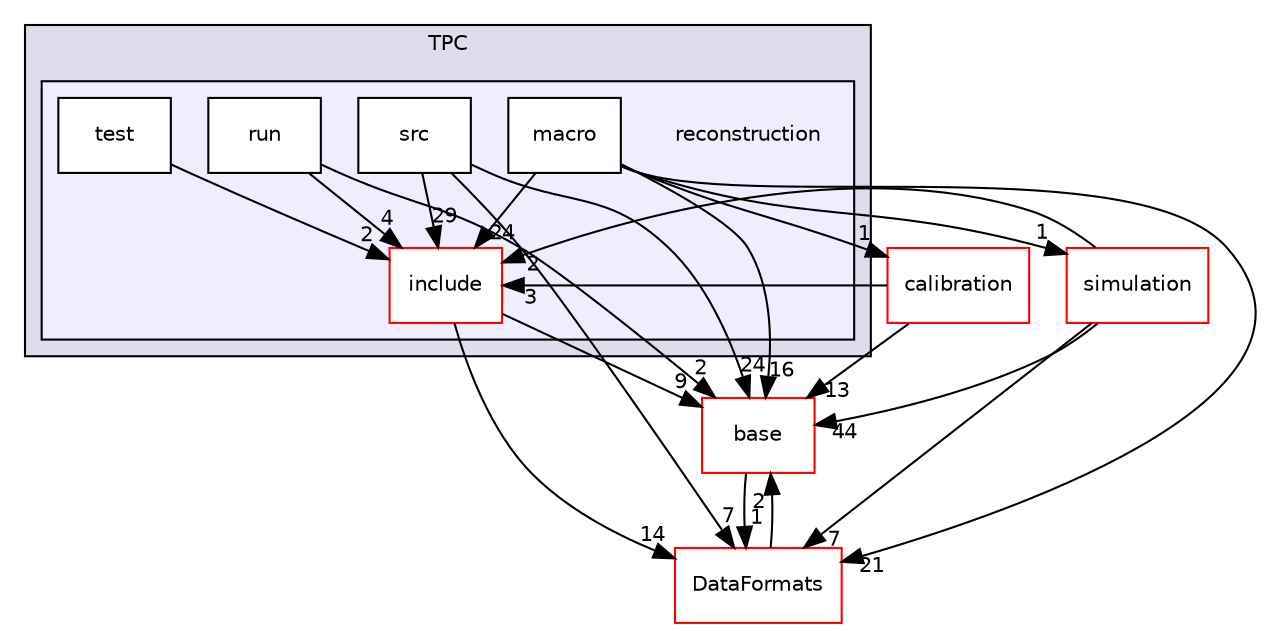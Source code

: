 digraph "/home/travis/build/AliceO2Group/AliceO2/Detectors/TPC/reconstruction" {
  bgcolor=transparent;
  compound=true
  node [ fontsize="10", fontname="Helvetica"];
  edge [ labelfontsize="10", labelfontname="Helvetica"];
  subgraph clusterdir_a597e8e061b11201a1dff411feb10d0b {
    graph [ bgcolor="#ddddee", pencolor="black", label="TPC" fontname="Helvetica", fontsize="10", URL="dir_a597e8e061b11201a1dff411feb10d0b.html"]
  subgraph clusterdir_a5de047958dd458e809773c6ffaa8478 {
    graph [ bgcolor="#eeeeff", pencolor="black", label="" URL="dir_a5de047958dd458e809773c6ffaa8478.html"];
    dir_a5de047958dd458e809773c6ffaa8478 [shape=plaintext label="reconstruction"];
    dir_396d171119822f66a36fe1ebf998d1a3 [shape=box label="include" color="red" fillcolor="white" style="filled" URL="dir_396d171119822f66a36fe1ebf998d1a3.html"];
    dir_4cbbc7f21c16d130545e15f2205651b3 [shape=box label="macro" color="black" fillcolor="white" style="filled" URL="dir_4cbbc7f21c16d130545e15f2205651b3.html"];
    dir_f9c1a6d4eb662f0614520771b81d0fc2 [shape=box label="run" color="black" fillcolor="white" style="filled" URL="dir_f9c1a6d4eb662f0614520771b81d0fc2.html"];
    dir_0c8c50542de1d83a040084fab225b0f7 [shape=box label="src" color="black" fillcolor="white" style="filled" URL="dir_0c8c50542de1d83a040084fab225b0f7.html"];
    dir_064d7f478c030df51e47c94b08ab25b1 [shape=box label="test" color="black" fillcolor="white" style="filled" URL="dir_064d7f478c030df51e47c94b08ab25b1.html"];
  }
  }
  dir_7f309bec8670bb3fb666e7e061b24659 [shape=box label="simulation" color="red" URL="dir_7f309bec8670bb3fb666e7e061b24659.html"];
  dir_4995562033b321477cfe3c34a14a5189 [shape=box label="calibration" color="red" URL="dir_4995562033b321477cfe3c34a14a5189.html"];
  dir_677b030cc750909e4cd27413873678d8 [shape=box label="base" color="red" URL="dir_677b030cc750909e4cd27413873678d8.html"];
  dir_2171f7ec022c5423887b07c69b2f5b48 [shape=box label="DataFormats" color="red" URL="dir_2171f7ec022c5423887b07c69b2f5b48.html"];
  dir_f9c1a6d4eb662f0614520771b81d0fc2->dir_677b030cc750909e4cd27413873678d8 [headlabel="2", labeldistance=1.5 headhref="dir_000224_000148.html"];
  dir_f9c1a6d4eb662f0614520771b81d0fc2->dir_396d171119822f66a36fe1ebf998d1a3 [headlabel="4", labeldistance=1.5 headhref="dir_000224_000186.html"];
  dir_7f309bec8670bb3fb666e7e061b24659->dir_677b030cc750909e4cd27413873678d8 [headlabel="44", labeldistance=1.5 headhref="dir_000126_000148.html"];
  dir_7f309bec8670bb3fb666e7e061b24659->dir_396d171119822f66a36fe1ebf998d1a3 [headlabel="2", labeldistance=1.5 headhref="dir_000126_000186.html"];
  dir_7f309bec8670bb3fb666e7e061b24659->dir_2171f7ec022c5423887b07c69b2f5b48 [headlabel="7", labeldistance=1.5 headhref="dir_000126_000043.html"];
  dir_4995562033b321477cfe3c34a14a5189->dir_677b030cc750909e4cd27413873678d8 [headlabel="13", labeldistance=1.5 headhref="dir_000212_000148.html"];
  dir_4995562033b321477cfe3c34a14a5189->dir_396d171119822f66a36fe1ebf998d1a3 [headlabel="3", labeldistance=1.5 headhref="dir_000212_000186.html"];
  dir_677b030cc750909e4cd27413873678d8->dir_2171f7ec022c5423887b07c69b2f5b48 [headlabel="1", labeldistance=1.5 headhref="dir_000148_000043.html"];
  dir_4cbbc7f21c16d130545e15f2205651b3->dir_7f309bec8670bb3fb666e7e061b24659 [headlabel="1", labeldistance=1.5 headhref="dir_000223_000126.html"];
  dir_4cbbc7f21c16d130545e15f2205651b3->dir_4995562033b321477cfe3c34a14a5189 [headlabel="1", labeldistance=1.5 headhref="dir_000223_000212.html"];
  dir_4cbbc7f21c16d130545e15f2205651b3->dir_677b030cc750909e4cd27413873678d8 [headlabel="16", labeldistance=1.5 headhref="dir_000223_000148.html"];
  dir_4cbbc7f21c16d130545e15f2205651b3->dir_396d171119822f66a36fe1ebf998d1a3 [headlabel="24", labeldistance=1.5 headhref="dir_000223_000186.html"];
  dir_4cbbc7f21c16d130545e15f2205651b3->dir_2171f7ec022c5423887b07c69b2f5b48 [headlabel="21", labeldistance=1.5 headhref="dir_000223_000043.html"];
  dir_396d171119822f66a36fe1ebf998d1a3->dir_677b030cc750909e4cd27413873678d8 [headlabel="9", labeldistance=1.5 headhref="dir_000186_000148.html"];
  dir_396d171119822f66a36fe1ebf998d1a3->dir_2171f7ec022c5423887b07c69b2f5b48 [headlabel="14", labeldistance=1.5 headhref="dir_000186_000043.html"];
  dir_064d7f478c030df51e47c94b08ab25b1->dir_396d171119822f66a36fe1ebf998d1a3 [headlabel="2", labeldistance=1.5 headhref="dir_000225_000186.html"];
  dir_0c8c50542de1d83a040084fab225b0f7->dir_677b030cc750909e4cd27413873678d8 [headlabel="24", labeldistance=1.5 headhref="dir_000189_000148.html"];
  dir_0c8c50542de1d83a040084fab225b0f7->dir_396d171119822f66a36fe1ebf998d1a3 [headlabel="29", labeldistance=1.5 headhref="dir_000189_000186.html"];
  dir_0c8c50542de1d83a040084fab225b0f7->dir_2171f7ec022c5423887b07c69b2f5b48 [headlabel="7", labeldistance=1.5 headhref="dir_000189_000043.html"];
  dir_2171f7ec022c5423887b07c69b2f5b48->dir_677b030cc750909e4cd27413873678d8 [headlabel="2", labeldistance=1.5 headhref="dir_000043_000148.html"];
}

